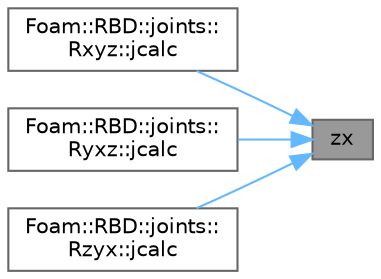 digraph "zx"
{
 // LATEX_PDF_SIZE
  bgcolor="transparent";
  edge [fontname=Helvetica,fontsize=10,labelfontname=Helvetica,labelfontsize=10];
  node [fontname=Helvetica,fontsize=10,shape=box,height=0.2,width=0.4];
  rankdir="RL";
  Node1 [id="Node000001",label="zx",height=0.2,width=0.4,color="gray40", fillcolor="grey60", style="filled", fontcolor="black",tooltip=" "];
  Node1 -> Node2 [id="edge1_Node000001_Node000002",dir="back",color="steelblue1",style="solid",tooltip=" "];
  Node2 [id="Node000002",label="Foam::RBD::joints::\lRxyz::jcalc",height=0.2,width=0.4,color="grey40", fillcolor="white", style="filled",URL="$classFoam_1_1RBD_1_1joints_1_1Rxyz.html#a704cdcfe650b6acc214d0e74870900e9",tooltip=" "];
  Node1 -> Node3 [id="edge2_Node000001_Node000003",dir="back",color="steelblue1",style="solid",tooltip=" "];
  Node3 [id="Node000003",label="Foam::RBD::joints::\lRyxz::jcalc",height=0.2,width=0.4,color="grey40", fillcolor="white", style="filled",URL="$classFoam_1_1RBD_1_1joints_1_1Ryxz.html#a704cdcfe650b6acc214d0e74870900e9",tooltip=" "];
  Node1 -> Node4 [id="edge3_Node000001_Node000004",dir="back",color="steelblue1",style="solid",tooltip=" "];
  Node4 [id="Node000004",label="Foam::RBD::joints::\lRzyx::jcalc",height=0.2,width=0.4,color="grey40", fillcolor="white", style="filled",URL="$classFoam_1_1RBD_1_1joints_1_1Rzyx.html#a704cdcfe650b6acc214d0e74870900e9",tooltip=" "];
}

